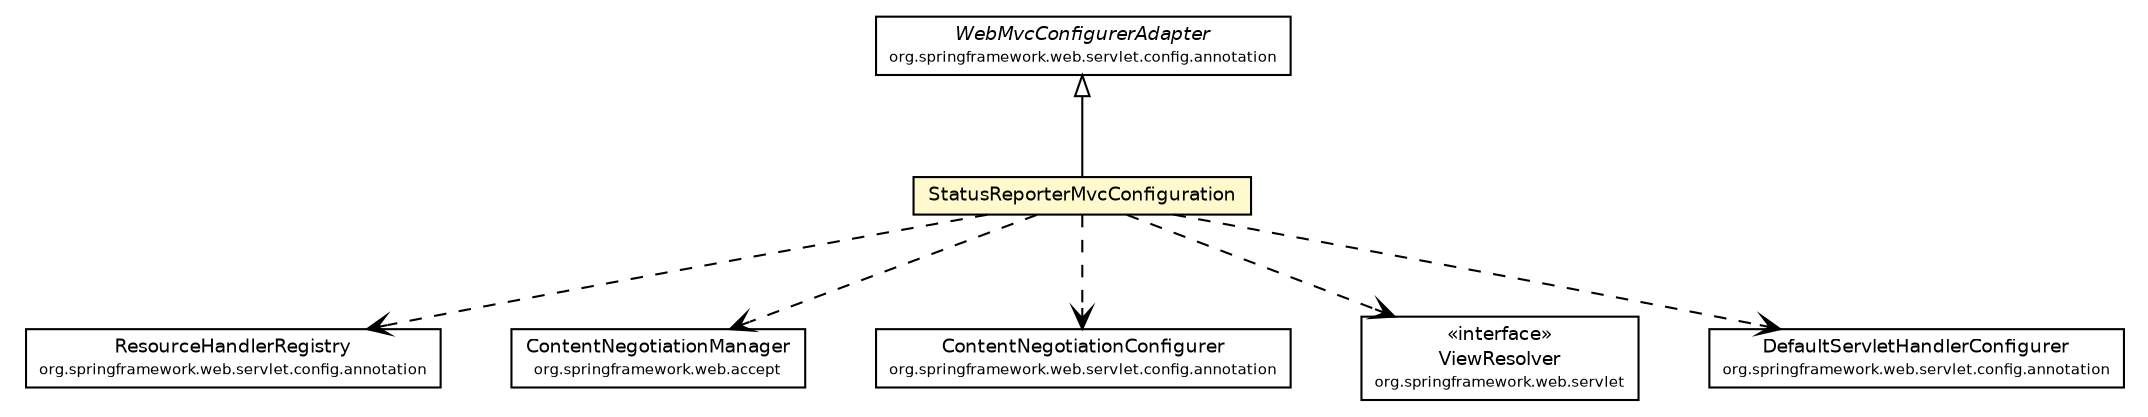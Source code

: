 #!/usr/local/bin/dot
#
# Class diagram 
# Generated by UMLGraph version R5_6-24-gf6e263 (http://www.umlgraph.org/)
#

digraph G {
	edge [fontname="Helvetica",fontsize=10,labelfontname="Helvetica",labelfontsize=10];
	node [fontname="Helvetica",fontsize=10,shape=plaintext];
	nodesep=0.25;
	ranksep=0.5;
	// net.ljcomputing.sr.config.StatusReporterMvcConfiguration
	c2625 [label=<<table title="net.ljcomputing.sr.config.StatusReporterMvcConfiguration" border="0" cellborder="1" cellspacing="0" cellpadding="2" port="p" bgcolor="lemonChiffon" href="./StatusReporterMvcConfiguration.html">
		<tr><td><table border="0" cellspacing="0" cellpadding="1">
<tr><td align="center" balign="center"> StatusReporterMvcConfiguration </td></tr>
		</table></td></tr>
		</table>>, URL="./StatusReporterMvcConfiguration.html", fontname="Helvetica", fontcolor="black", fontsize=9.0];
	//net.ljcomputing.sr.config.StatusReporterMvcConfiguration extends org.springframework.web.servlet.config.annotation.WebMvcConfigurerAdapter
	c2632:p -> c2625:p [dir=back,arrowtail=empty];
	// net.ljcomputing.sr.config.StatusReporterMvcConfiguration DEPEND org.springframework.web.servlet.config.annotation.ResourceHandlerRegistry
	c2625:p -> c2635:p [taillabel="", label="", headlabel="", fontname="Helvetica", fontcolor="black", fontsize=10.0, color="black", arrowhead=open, style=dashed];
	// net.ljcomputing.sr.config.StatusReporterMvcConfiguration DEPEND org.springframework.web.accept.ContentNegotiationManager
	c2625:p -> c2640:p [taillabel="", label="", headlabel="", fontname="Helvetica", fontcolor="black", fontsize=10.0, color="black", arrowhead=open, style=dashed];
	// net.ljcomputing.sr.config.StatusReporterMvcConfiguration DEPEND org.springframework.web.servlet.config.annotation.ContentNegotiationConfigurer
	c2625:p -> c2642:p [taillabel="", label="", headlabel="", fontname="Helvetica", fontcolor="black", fontsize=10.0, color="black", arrowhead=open, style=dashed];
	// net.ljcomputing.sr.config.StatusReporterMvcConfiguration DEPEND org.springframework.web.servlet.ViewResolver
	c2625:p -> c2644:p [taillabel="", label="", headlabel="", fontname="Helvetica", fontcolor="black", fontsize=10.0, color="black", arrowhead=open, style=dashed];
	// net.ljcomputing.sr.config.StatusReporterMvcConfiguration DEPEND org.springframework.web.servlet.config.annotation.DefaultServletHandlerConfigurer
	c2625:p -> c2646:p [taillabel="", label="", headlabel="", fontname="Helvetica", fontcolor="black", fontsize=10.0, color="black", arrowhead=open, style=dashed];
	// org.springframework.web.servlet.config.annotation.DefaultServletHandlerConfigurer
	c2646 [label=<<table title="org.springframework.web.servlet.config.annotation.DefaultServletHandlerConfigurer" border="0" cellborder="1" cellspacing="0" cellpadding="2" port="p">
		<tr><td><table border="0" cellspacing="0" cellpadding="1">
<tr><td align="center" balign="center"> DefaultServletHandlerConfigurer </td></tr>
<tr><td align="center" balign="center"><font point-size="7.0"> org.springframework.web.servlet.config.annotation </font></td></tr>
		</table></td></tr>
		</table>>, URL="null", fontname="Helvetica", fontcolor="black", fontsize=9.0];
	// org.springframework.web.servlet.config.annotation.ContentNegotiationConfigurer
	c2642 [label=<<table title="org.springframework.web.servlet.config.annotation.ContentNegotiationConfigurer" border="0" cellborder="1" cellspacing="0" cellpadding="2" port="p">
		<tr><td><table border="0" cellspacing="0" cellpadding="1">
<tr><td align="center" balign="center"> ContentNegotiationConfigurer </td></tr>
<tr><td align="center" balign="center"><font point-size="7.0"> org.springframework.web.servlet.config.annotation </font></td></tr>
		</table></td></tr>
		</table>>, URL="null", fontname="Helvetica", fontcolor="black", fontsize=9.0];
	// org.springframework.web.servlet.config.annotation.WebMvcConfigurerAdapter
	c2632 [label=<<table title="org.springframework.web.servlet.config.annotation.WebMvcConfigurerAdapter" border="0" cellborder="1" cellspacing="0" cellpadding="2" port="p">
		<tr><td><table border="0" cellspacing="0" cellpadding="1">
<tr><td align="center" balign="center"><font face="Helvetica-Oblique"> WebMvcConfigurerAdapter </font></td></tr>
<tr><td align="center" balign="center"><font point-size="7.0"> org.springframework.web.servlet.config.annotation </font></td></tr>
		</table></td></tr>
		</table>>, URL="null", fontname="Helvetica", fontcolor="black", fontsize=9.0];
	// org.springframework.web.servlet.ViewResolver
	c2644 [label=<<table title="org.springframework.web.servlet.ViewResolver" border="0" cellborder="1" cellspacing="0" cellpadding="2" port="p">
		<tr><td><table border="0" cellspacing="0" cellpadding="1">
<tr><td align="center" balign="center"> &#171;interface&#187; </td></tr>
<tr><td align="center" balign="center"> ViewResolver </td></tr>
<tr><td align="center" balign="center"><font point-size="7.0"> org.springframework.web.servlet </font></td></tr>
		</table></td></tr>
		</table>>, URL="null", fontname="Helvetica", fontcolor="black", fontsize=9.0];
	// org.springframework.web.servlet.config.annotation.ResourceHandlerRegistry
	c2635 [label=<<table title="org.springframework.web.servlet.config.annotation.ResourceHandlerRegistry" border="0" cellborder="1" cellspacing="0" cellpadding="2" port="p">
		<tr><td><table border="0" cellspacing="0" cellpadding="1">
<tr><td align="center" balign="center"> ResourceHandlerRegistry </td></tr>
<tr><td align="center" balign="center"><font point-size="7.0"> org.springframework.web.servlet.config.annotation </font></td></tr>
		</table></td></tr>
		</table>>, URL="null", fontname="Helvetica", fontcolor="black", fontsize=9.0];
	// org.springframework.web.accept.ContentNegotiationManager
	c2640 [label=<<table title="org.springframework.web.accept.ContentNegotiationManager" border="0" cellborder="1" cellspacing="0" cellpadding="2" port="p">
		<tr><td><table border="0" cellspacing="0" cellpadding="1">
<tr><td align="center" balign="center"> ContentNegotiationManager </td></tr>
<tr><td align="center" balign="center"><font point-size="7.0"> org.springframework.web.accept </font></td></tr>
		</table></td></tr>
		</table>>, URL="null", fontname="Helvetica", fontcolor="black", fontsize=9.0];
}

